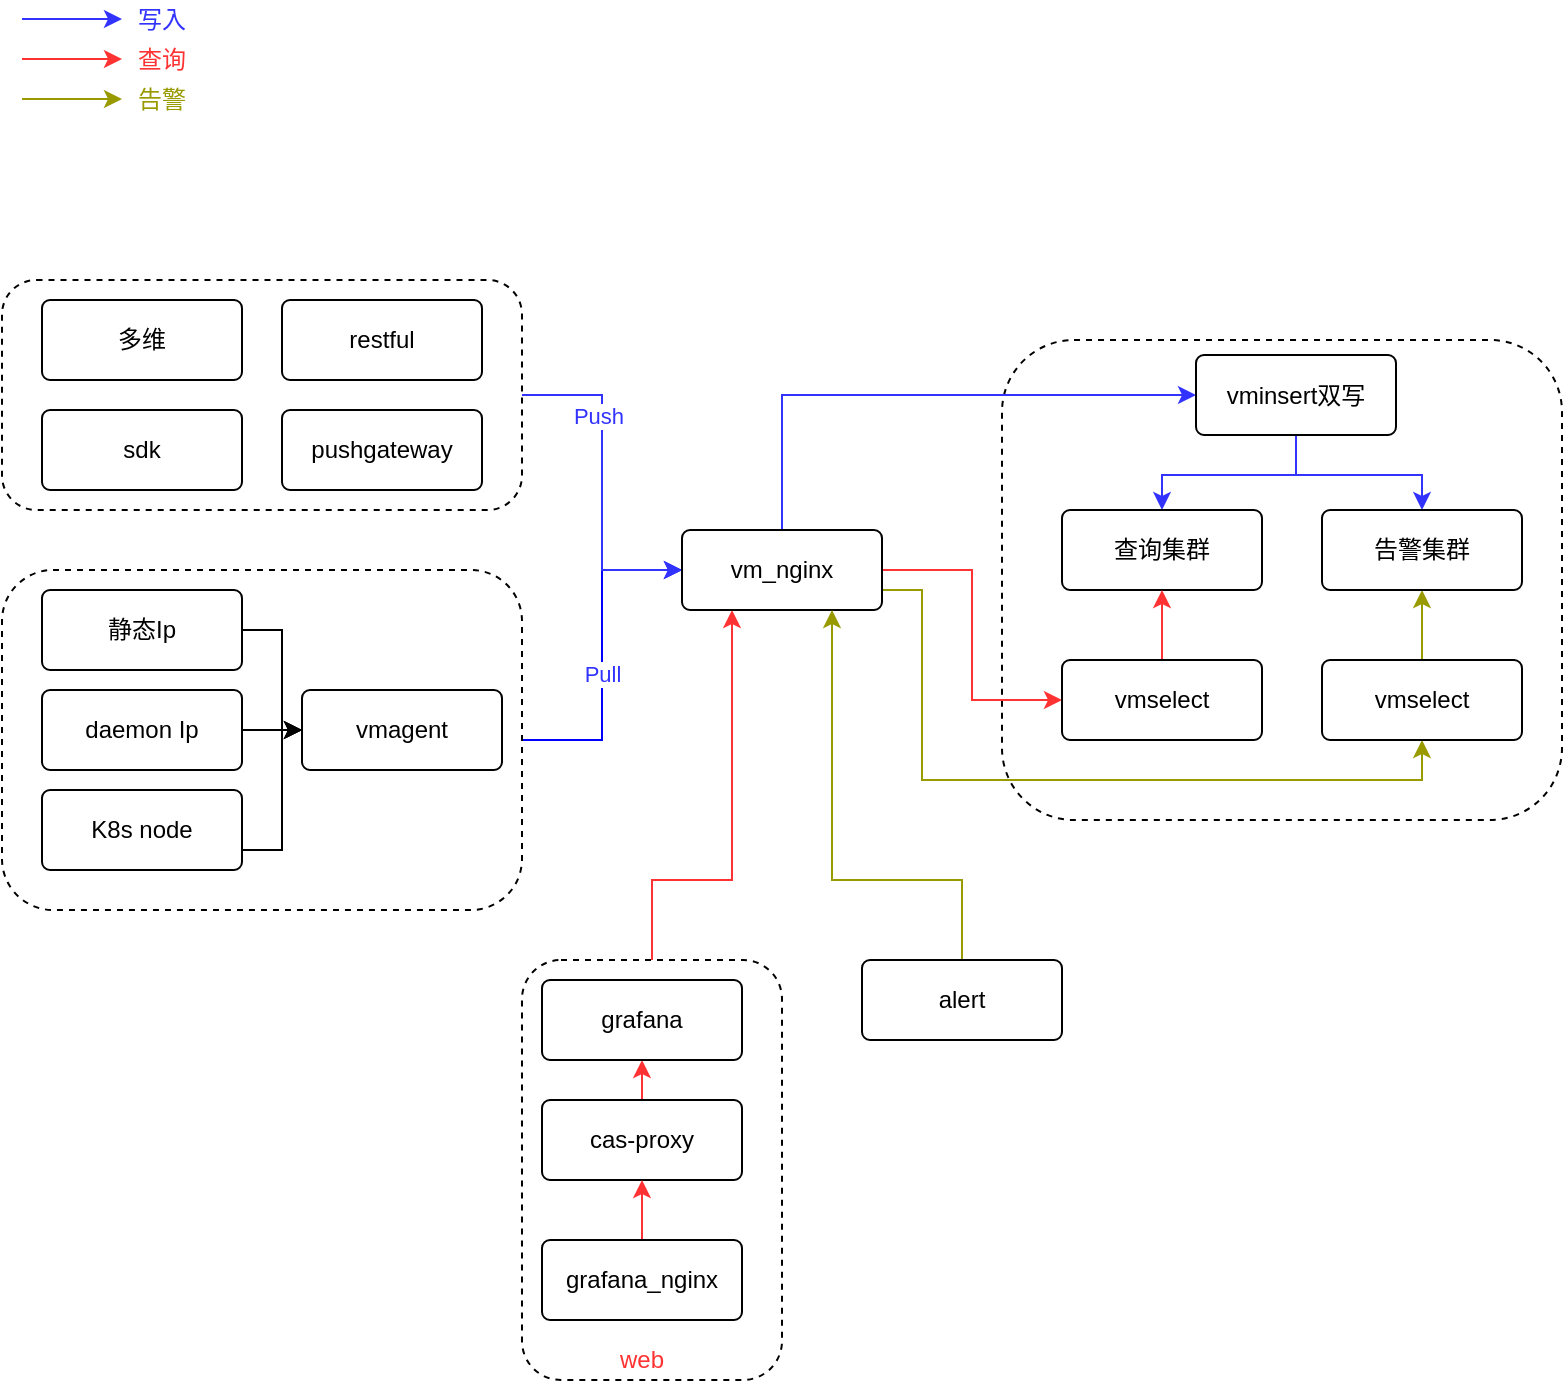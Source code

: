 <mxfile version="14.8.5" type="github">
  <diagram id="C5RBs43oDa-KdzZeNtuy" name="Page-1">
    <mxGraphModel dx="1422" dy="762" grid="1" gridSize="10" guides="1" tooltips="1" connect="1" arrows="1" fold="1" page="1" pageScale="1" pageWidth="827" pageHeight="1169" math="0" shadow="0">
      <root>
        <mxCell id="WIyWlLk6GJQsqaUBKTNV-0" />
        <mxCell id="WIyWlLk6GJQsqaUBKTNV-1" parent="WIyWlLk6GJQsqaUBKTNV-0" />
        <mxCell id="OV5Z4OBUxbSvzoXQ4jLB-59" style="edgeStyle=orthogonalEdgeStyle;rounded=0;orthogonalLoop=1;jettySize=auto;html=1;exitX=0.5;exitY=0;exitDx=0;exitDy=0;entryX=0.25;entryY=1;entryDx=0;entryDy=0;fontColor=#0000FF;strokeColor=#FF3333;" edge="1" parent="WIyWlLk6GJQsqaUBKTNV-1" source="OV5Z4OBUxbSvzoXQ4jLB-45" target="OV5Z4OBUxbSvzoXQ4jLB-10">
          <mxGeometry relative="1" as="geometry">
            <Array as="points">
              <mxPoint x="455" y="720" />
              <mxPoint x="495" y="720" />
            </Array>
          </mxGeometry>
        </mxCell>
        <mxCell id="OV5Z4OBUxbSvzoXQ4jLB-45" value="" style="rounded=1;whiteSpace=wrap;html=1;dashed=1;fontColor=#3333FF;" vertex="1" parent="WIyWlLk6GJQsqaUBKTNV-1">
          <mxGeometry x="390" y="760" width="130" height="210" as="geometry" />
        </mxCell>
        <mxCell id="OV5Z4OBUxbSvzoXQ4jLB-27" value="" style="rounded=1;whiteSpace=wrap;html=1;dashed=1;" vertex="1" parent="WIyWlLk6GJQsqaUBKTNV-1">
          <mxGeometry x="630" y="450" width="280" height="240" as="geometry" />
        </mxCell>
        <mxCell id="OV5Z4OBUxbSvzoXQ4jLB-18" style="edgeStyle=orthogonalEdgeStyle;rounded=0;orthogonalLoop=1;jettySize=auto;html=1;exitX=1;exitY=0.5;exitDx=0;exitDy=0;entryX=0;entryY=0.5;entryDx=0;entryDy=0;strokeColor=#0000FF;" edge="1" parent="WIyWlLk6GJQsqaUBKTNV-1" source="OV5Z4OBUxbSvzoXQ4jLB-12" target="OV5Z4OBUxbSvzoXQ4jLB-10">
          <mxGeometry relative="1" as="geometry" />
        </mxCell>
        <mxCell id="OV5Z4OBUxbSvzoXQ4jLB-23" value="Pull" style="edgeLabel;html=1;align=center;verticalAlign=middle;resizable=0;points=[];fontColor=#3333FF;" vertex="1" connectable="0" parent="OV5Z4OBUxbSvzoXQ4jLB-18">
          <mxGeometry x="-0.115" relative="1" as="geometry">
            <mxPoint as="offset" />
          </mxGeometry>
        </mxCell>
        <mxCell id="OV5Z4OBUxbSvzoXQ4jLB-12" value="" style="rounded=1;whiteSpace=wrap;html=1;dashed=1;" vertex="1" parent="WIyWlLk6GJQsqaUBKTNV-1">
          <mxGeometry x="130" y="565" width="260" height="170" as="geometry" />
        </mxCell>
        <mxCell id="OV5Z4OBUxbSvzoXQ4jLB-16" style="edgeStyle=orthogonalEdgeStyle;rounded=0;orthogonalLoop=1;jettySize=auto;html=1;exitX=1;exitY=0.5;exitDx=0;exitDy=0;entryX=0;entryY=0.5;entryDx=0;entryDy=0;strokeColor=#3333FF;" edge="1" parent="WIyWlLk6GJQsqaUBKTNV-1" source="OV5Z4OBUxbSvzoXQ4jLB-11" target="OV5Z4OBUxbSvzoXQ4jLB-10">
          <mxGeometry relative="1" as="geometry" />
        </mxCell>
        <mxCell id="OV5Z4OBUxbSvzoXQ4jLB-17" value="Push" style="edgeLabel;html=1;align=center;verticalAlign=middle;resizable=0;points=[];fontColor=#3333FF;" vertex="1" connectable="0" parent="OV5Z4OBUxbSvzoXQ4jLB-16">
          <mxGeometry x="-0.397" y="-2" relative="1" as="geometry">
            <mxPoint as="offset" />
          </mxGeometry>
        </mxCell>
        <mxCell id="OV5Z4OBUxbSvzoXQ4jLB-11" value="" style="rounded=1;whiteSpace=wrap;html=1;dashed=1;" vertex="1" parent="WIyWlLk6GJQsqaUBKTNV-1">
          <mxGeometry x="130" y="420" width="260" height="115" as="geometry" />
        </mxCell>
        <mxCell id="OV5Z4OBUxbSvzoXQ4jLB-0" value="restful" style="rounded=1;arcSize=10;whiteSpace=wrap;html=1;align=center;" vertex="1" parent="WIyWlLk6GJQsqaUBKTNV-1">
          <mxGeometry x="270" y="430" width="100" height="40" as="geometry" />
        </mxCell>
        <mxCell id="OV5Z4OBUxbSvzoXQ4jLB-1" value="pushgateway" style="rounded=1;arcSize=10;whiteSpace=wrap;html=1;align=center;" vertex="1" parent="WIyWlLk6GJQsqaUBKTNV-1">
          <mxGeometry x="270" y="485" width="100" height="40" as="geometry" />
        </mxCell>
        <mxCell id="OV5Z4OBUxbSvzoXQ4jLB-2" value="vmagent" style="rounded=1;arcSize=10;whiteSpace=wrap;html=1;align=center;" vertex="1" parent="WIyWlLk6GJQsqaUBKTNV-1">
          <mxGeometry x="280" y="625" width="100" height="40" as="geometry" />
        </mxCell>
        <mxCell id="OV5Z4OBUxbSvzoXQ4jLB-3" value="sdk" style="rounded=1;arcSize=10;whiteSpace=wrap;html=1;align=center;" vertex="1" parent="WIyWlLk6GJQsqaUBKTNV-1">
          <mxGeometry x="150" y="485" width="100" height="40" as="geometry" />
        </mxCell>
        <mxCell id="OV5Z4OBUxbSvzoXQ4jLB-4" value="多维" style="rounded=1;arcSize=10;whiteSpace=wrap;html=1;align=center;" vertex="1" parent="WIyWlLk6GJQsqaUBKTNV-1">
          <mxGeometry x="150" y="430" width="100" height="40" as="geometry" />
        </mxCell>
        <mxCell id="OV5Z4OBUxbSvzoXQ4jLB-13" style="edgeStyle=orthogonalEdgeStyle;rounded=0;orthogonalLoop=1;jettySize=auto;html=1;exitX=1;exitY=0.5;exitDx=0;exitDy=0;entryX=0;entryY=0.5;entryDx=0;entryDy=0;" edge="1" parent="WIyWlLk6GJQsqaUBKTNV-1" source="OV5Z4OBUxbSvzoXQ4jLB-7" target="OV5Z4OBUxbSvzoXQ4jLB-2">
          <mxGeometry relative="1" as="geometry">
            <Array as="points">
              <mxPoint x="270" y="595" />
              <mxPoint x="270" y="645" />
            </Array>
          </mxGeometry>
        </mxCell>
        <mxCell id="OV5Z4OBUxbSvzoXQ4jLB-7" value="静态Ip" style="rounded=1;arcSize=10;whiteSpace=wrap;html=1;align=center;" vertex="1" parent="WIyWlLk6GJQsqaUBKTNV-1">
          <mxGeometry x="150" y="575" width="100" height="40" as="geometry" />
        </mxCell>
        <mxCell id="OV5Z4OBUxbSvzoXQ4jLB-14" style="edgeStyle=orthogonalEdgeStyle;rounded=0;orthogonalLoop=1;jettySize=auto;html=1;exitX=1;exitY=0.5;exitDx=0;exitDy=0;" edge="1" parent="WIyWlLk6GJQsqaUBKTNV-1" source="OV5Z4OBUxbSvzoXQ4jLB-8">
          <mxGeometry relative="1" as="geometry">
            <mxPoint x="280" y="645" as="targetPoint" />
          </mxGeometry>
        </mxCell>
        <mxCell id="OV5Z4OBUxbSvzoXQ4jLB-8" value="daemon Ip" style="rounded=1;arcSize=10;whiteSpace=wrap;html=1;align=center;" vertex="1" parent="WIyWlLk6GJQsqaUBKTNV-1">
          <mxGeometry x="150" y="625" width="100" height="40" as="geometry" />
        </mxCell>
        <mxCell id="OV5Z4OBUxbSvzoXQ4jLB-15" style="edgeStyle=orthogonalEdgeStyle;rounded=0;orthogonalLoop=1;jettySize=auto;html=1;exitX=1;exitY=0.5;exitDx=0;exitDy=0;entryX=0;entryY=0.5;entryDx=0;entryDy=0;" edge="1" parent="WIyWlLk6GJQsqaUBKTNV-1" source="OV5Z4OBUxbSvzoXQ4jLB-9" target="OV5Z4OBUxbSvzoXQ4jLB-2">
          <mxGeometry relative="1" as="geometry">
            <Array as="points">
              <mxPoint x="270" y="705" />
              <mxPoint x="270" y="645" />
            </Array>
          </mxGeometry>
        </mxCell>
        <mxCell id="OV5Z4OBUxbSvzoXQ4jLB-9" value="K8s node" style="rounded=1;arcSize=10;whiteSpace=wrap;html=1;align=center;" vertex="1" parent="WIyWlLk6GJQsqaUBKTNV-1">
          <mxGeometry x="150" y="675" width="100" height="40" as="geometry" />
        </mxCell>
        <mxCell id="OV5Z4OBUxbSvzoXQ4jLB-56" style="edgeStyle=orthogonalEdgeStyle;rounded=0;orthogonalLoop=1;jettySize=auto;html=1;entryX=0;entryY=0.5;entryDx=0;entryDy=0;fontColor=#0000FF;strokeColor=#3333FF;exitX=0.5;exitY=0;exitDx=0;exitDy=0;" edge="1" parent="WIyWlLk6GJQsqaUBKTNV-1" source="OV5Z4OBUxbSvzoXQ4jLB-10" target="OV5Z4OBUxbSvzoXQ4jLB-24">
          <mxGeometry relative="1" as="geometry">
            <mxPoint x="520" y="540" as="sourcePoint" />
          </mxGeometry>
        </mxCell>
        <mxCell id="OV5Z4OBUxbSvzoXQ4jLB-60" style="edgeStyle=orthogonalEdgeStyle;rounded=0;orthogonalLoop=1;jettySize=auto;html=1;exitX=1;exitY=0.5;exitDx=0;exitDy=0;entryX=0;entryY=0.5;entryDx=0;entryDy=0;fontColor=#0000FF;strokeColor=#FF3333;" edge="1" parent="WIyWlLk6GJQsqaUBKTNV-1" source="OV5Z4OBUxbSvzoXQ4jLB-10" target="OV5Z4OBUxbSvzoXQ4jLB-54">
          <mxGeometry relative="1" as="geometry" />
        </mxCell>
        <mxCell id="OV5Z4OBUxbSvzoXQ4jLB-64" style="edgeStyle=orthogonalEdgeStyle;rounded=0;orthogonalLoop=1;jettySize=auto;html=1;exitX=1;exitY=0.75;exitDx=0;exitDy=0;entryX=0.5;entryY=1;entryDx=0;entryDy=0;fontColor=#0000FF;strokeColor=#999900;" edge="1" parent="WIyWlLk6GJQsqaUBKTNV-1" source="OV5Z4OBUxbSvzoXQ4jLB-10" target="OV5Z4OBUxbSvzoXQ4jLB-26">
          <mxGeometry relative="1" as="geometry">
            <Array as="points">
              <mxPoint x="590" y="575" />
              <mxPoint x="590" y="670" />
              <mxPoint x="840" y="670" />
            </Array>
          </mxGeometry>
        </mxCell>
        <mxCell id="OV5Z4OBUxbSvzoXQ4jLB-10" value="vm_nginx" style="rounded=1;arcSize=10;whiteSpace=wrap;html=1;align=center;" vertex="1" parent="WIyWlLk6GJQsqaUBKTNV-1">
          <mxGeometry x="470" y="545" width="100" height="40" as="geometry" />
        </mxCell>
        <mxCell id="OV5Z4OBUxbSvzoXQ4jLB-57" style="edgeStyle=orthogonalEdgeStyle;rounded=0;orthogonalLoop=1;jettySize=auto;html=1;exitX=0.5;exitY=1;exitDx=0;exitDy=0;fontColor=#0000FF;strokeColor=#3333FF;" edge="1" parent="WIyWlLk6GJQsqaUBKTNV-1" source="OV5Z4OBUxbSvzoXQ4jLB-24" target="OV5Z4OBUxbSvzoXQ4jLB-50">
          <mxGeometry relative="1" as="geometry" />
        </mxCell>
        <mxCell id="OV5Z4OBUxbSvzoXQ4jLB-58" style="edgeStyle=orthogonalEdgeStyle;rounded=0;orthogonalLoop=1;jettySize=auto;html=1;exitX=0.5;exitY=1;exitDx=0;exitDy=0;fontColor=#0000FF;strokeColor=#3333FF;" edge="1" parent="WIyWlLk6GJQsqaUBKTNV-1" source="OV5Z4OBUxbSvzoXQ4jLB-24" target="OV5Z4OBUxbSvzoXQ4jLB-25">
          <mxGeometry relative="1" as="geometry" />
        </mxCell>
        <mxCell id="OV5Z4OBUxbSvzoXQ4jLB-24" value="vminsert双写" style="rounded=1;arcSize=10;whiteSpace=wrap;html=1;align=center;" vertex="1" parent="WIyWlLk6GJQsqaUBKTNV-1">
          <mxGeometry x="727" y="457.5" width="100" height="40" as="geometry" />
        </mxCell>
        <mxCell id="OV5Z4OBUxbSvzoXQ4jLB-25" value="查询集群" style="rounded=1;arcSize=10;whiteSpace=wrap;html=1;align=center;" vertex="1" parent="WIyWlLk6GJQsqaUBKTNV-1">
          <mxGeometry x="660" y="535" width="100" height="40" as="geometry" />
        </mxCell>
        <mxCell id="OV5Z4OBUxbSvzoXQ4jLB-65" style="edgeStyle=orthogonalEdgeStyle;rounded=0;orthogonalLoop=1;jettySize=auto;html=1;exitX=0.5;exitY=0;exitDx=0;exitDy=0;fontColor=#0000FF;strokeColor=#999900;" edge="1" parent="WIyWlLk6GJQsqaUBKTNV-1" source="OV5Z4OBUxbSvzoXQ4jLB-26" target="OV5Z4OBUxbSvzoXQ4jLB-50">
          <mxGeometry relative="1" as="geometry" />
        </mxCell>
        <mxCell id="OV5Z4OBUxbSvzoXQ4jLB-26" value="vmselect" style="rounded=1;arcSize=10;whiteSpace=wrap;html=1;align=center;" vertex="1" parent="WIyWlLk6GJQsqaUBKTNV-1">
          <mxGeometry x="790" y="610" width="100" height="40" as="geometry" />
        </mxCell>
        <mxCell id="OV5Z4OBUxbSvzoXQ4jLB-32" style="edgeStyle=orthogonalEdgeStyle;rounded=0;orthogonalLoop=1;jettySize=auto;html=1;exitX=0.5;exitY=0;exitDx=0;exitDy=0;entryX=0.5;entryY=1;entryDx=0;entryDy=0;strokeColor=#FF3333;" edge="1" parent="WIyWlLk6GJQsqaUBKTNV-1" source="OV5Z4OBUxbSvzoXQ4jLB-28" target="OV5Z4OBUxbSvzoXQ4jLB-30">
          <mxGeometry relative="1" as="geometry" />
        </mxCell>
        <mxCell id="OV5Z4OBUxbSvzoXQ4jLB-28" value="cas-proxy" style="rounded=1;arcSize=10;whiteSpace=wrap;html=1;align=center;" vertex="1" parent="WIyWlLk6GJQsqaUBKTNV-1">
          <mxGeometry x="400" y="830" width="100" height="40" as="geometry" />
        </mxCell>
        <mxCell id="OV5Z4OBUxbSvzoXQ4jLB-31" style="edgeStyle=orthogonalEdgeStyle;rounded=0;orthogonalLoop=1;jettySize=auto;html=1;exitX=0.5;exitY=0;exitDx=0;exitDy=0;entryX=0.5;entryY=1;entryDx=0;entryDy=0;strokeColor=#FF3333;" edge="1" parent="WIyWlLk6GJQsqaUBKTNV-1" source="OV5Z4OBUxbSvzoXQ4jLB-29" target="OV5Z4OBUxbSvzoXQ4jLB-28">
          <mxGeometry relative="1" as="geometry" />
        </mxCell>
        <mxCell id="OV5Z4OBUxbSvzoXQ4jLB-29" value="grafana_nginx" style="rounded=1;arcSize=10;whiteSpace=wrap;html=1;align=center;" vertex="1" parent="WIyWlLk6GJQsqaUBKTNV-1">
          <mxGeometry x="400" y="900" width="100" height="40" as="geometry" />
        </mxCell>
        <mxCell id="OV5Z4OBUxbSvzoXQ4jLB-30" value="grafana" style="rounded=1;arcSize=10;whiteSpace=wrap;html=1;align=center;" vertex="1" parent="WIyWlLk6GJQsqaUBKTNV-1">
          <mxGeometry x="400" y="770" width="100" height="40" as="geometry" />
        </mxCell>
        <mxCell id="OV5Z4OBUxbSvzoXQ4jLB-38" value="" style="endArrow=classic;html=1;fontColor=#3333FF;strokeColor=#FF3333;" edge="1" parent="WIyWlLk6GJQsqaUBKTNV-1">
          <mxGeometry width="50" height="50" relative="1" as="geometry">
            <mxPoint x="140" y="309.5" as="sourcePoint" />
            <mxPoint x="190" y="309.5" as="targetPoint" />
            <Array as="points">
              <mxPoint x="170" y="309.5" />
            </Array>
          </mxGeometry>
        </mxCell>
        <mxCell id="OV5Z4OBUxbSvzoXQ4jLB-39" value="查询" style="text;html=1;strokeColor=none;fillColor=none;align=center;verticalAlign=middle;whiteSpace=wrap;rounded=0;dashed=1;fontColor=#FF3333;" vertex="1" parent="WIyWlLk6GJQsqaUBKTNV-1">
          <mxGeometry x="190" y="300" width="40" height="20" as="geometry" />
        </mxCell>
        <mxCell id="OV5Z4OBUxbSvzoXQ4jLB-40" value="" style="endArrow=classic;html=1;fontColor=#3333FF;strokeColor=#3333FF;" edge="1" parent="WIyWlLk6GJQsqaUBKTNV-1">
          <mxGeometry width="50" height="50" relative="1" as="geometry">
            <mxPoint x="140" y="289.5" as="sourcePoint" />
            <mxPoint x="190" y="289.5" as="targetPoint" />
            <Array as="points">
              <mxPoint x="170" y="289.5" />
            </Array>
          </mxGeometry>
        </mxCell>
        <mxCell id="OV5Z4OBUxbSvzoXQ4jLB-41" value="写入" style="text;html=1;strokeColor=none;fillColor=none;align=center;verticalAlign=middle;whiteSpace=wrap;rounded=0;dashed=1;fontColor=#3333FF;" vertex="1" parent="WIyWlLk6GJQsqaUBKTNV-1">
          <mxGeometry x="190" y="280" width="40" height="20" as="geometry" />
        </mxCell>
        <mxCell id="OV5Z4OBUxbSvzoXQ4jLB-62" style="edgeStyle=orthogonalEdgeStyle;rounded=0;orthogonalLoop=1;jettySize=auto;html=1;exitX=0.5;exitY=0;exitDx=0;exitDy=0;entryX=0.75;entryY=1;entryDx=0;entryDy=0;fontColor=#0000FF;strokeColor=#999900;" edge="1" parent="WIyWlLk6GJQsqaUBKTNV-1" source="OV5Z4OBUxbSvzoXQ4jLB-44" target="OV5Z4OBUxbSvzoXQ4jLB-10">
          <mxGeometry relative="1" as="geometry">
            <Array as="points">
              <mxPoint x="610" y="720" />
              <mxPoint x="545" y="720" />
            </Array>
          </mxGeometry>
        </mxCell>
        <mxCell id="OV5Z4OBUxbSvzoXQ4jLB-44" value="alert" style="rounded=1;arcSize=10;whiteSpace=wrap;html=1;align=center;" vertex="1" parent="WIyWlLk6GJQsqaUBKTNV-1">
          <mxGeometry x="560" y="760" width="100" height="40" as="geometry" />
        </mxCell>
        <mxCell id="OV5Z4OBUxbSvzoXQ4jLB-46" value="web" style="text;html=1;strokeColor=none;fillColor=none;align=center;verticalAlign=middle;whiteSpace=wrap;rounded=0;dashed=1;fontColor=#FF3333;" vertex="1" parent="WIyWlLk6GJQsqaUBKTNV-1">
          <mxGeometry x="430" y="950" width="40" height="20" as="geometry" />
        </mxCell>
        <mxCell id="OV5Z4OBUxbSvzoXQ4jLB-50" value="告警集群" style="rounded=1;arcSize=10;whiteSpace=wrap;html=1;align=center;" vertex="1" parent="WIyWlLk6GJQsqaUBKTNV-1">
          <mxGeometry x="790" y="535" width="100" height="40" as="geometry" />
        </mxCell>
        <mxCell id="OV5Z4OBUxbSvzoXQ4jLB-51" value="" style="endArrow=classic;html=1;fontColor=#FFFF66;strokeColor=#999900;" edge="1" parent="WIyWlLk6GJQsqaUBKTNV-1">
          <mxGeometry width="50" height="50" relative="1" as="geometry">
            <mxPoint x="140" y="329.5" as="sourcePoint" />
            <mxPoint x="190" y="329.5" as="targetPoint" />
            <Array as="points">
              <mxPoint x="170" y="329.5" />
            </Array>
          </mxGeometry>
        </mxCell>
        <mxCell id="OV5Z4OBUxbSvzoXQ4jLB-52" value="告警" style="text;html=1;strokeColor=none;fillColor=none;align=center;verticalAlign=middle;whiteSpace=wrap;rounded=0;dashed=1;fontColor=#999900;" vertex="1" parent="WIyWlLk6GJQsqaUBKTNV-1">
          <mxGeometry x="190" y="320" width="40" height="20" as="geometry" />
        </mxCell>
        <mxCell id="OV5Z4OBUxbSvzoXQ4jLB-61" style="edgeStyle=orthogonalEdgeStyle;rounded=0;orthogonalLoop=1;jettySize=auto;html=1;exitX=0.5;exitY=0;exitDx=0;exitDy=0;entryX=0.5;entryY=1;entryDx=0;entryDy=0;fontColor=#0000FF;strokeColor=#FF3333;" edge="1" parent="WIyWlLk6GJQsqaUBKTNV-1" source="OV5Z4OBUxbSvzoXQ4jLB-54" target="OV5Z4OBUxbSvzoXQ4jLB-25">
          <mxGeometry relative="1" as="geometry" />
        </mxCell>
        <mxCell id="OV5Z4OBUxbSvzoXQ4jLB-54" value="vmselect" style="rounded=1;arcSize=10;whiteSpace=wrap;html=1;align=center;" vertex="1" parent="WIyWlLk6GJQsqaUBKTNV-1">
          <mxGeometry x="660" y="610" width="100" height="40" as="geometry" />
        </mxCell>
      </root>
    </mxGraphModel>
  </diagram>
</mxfile>
